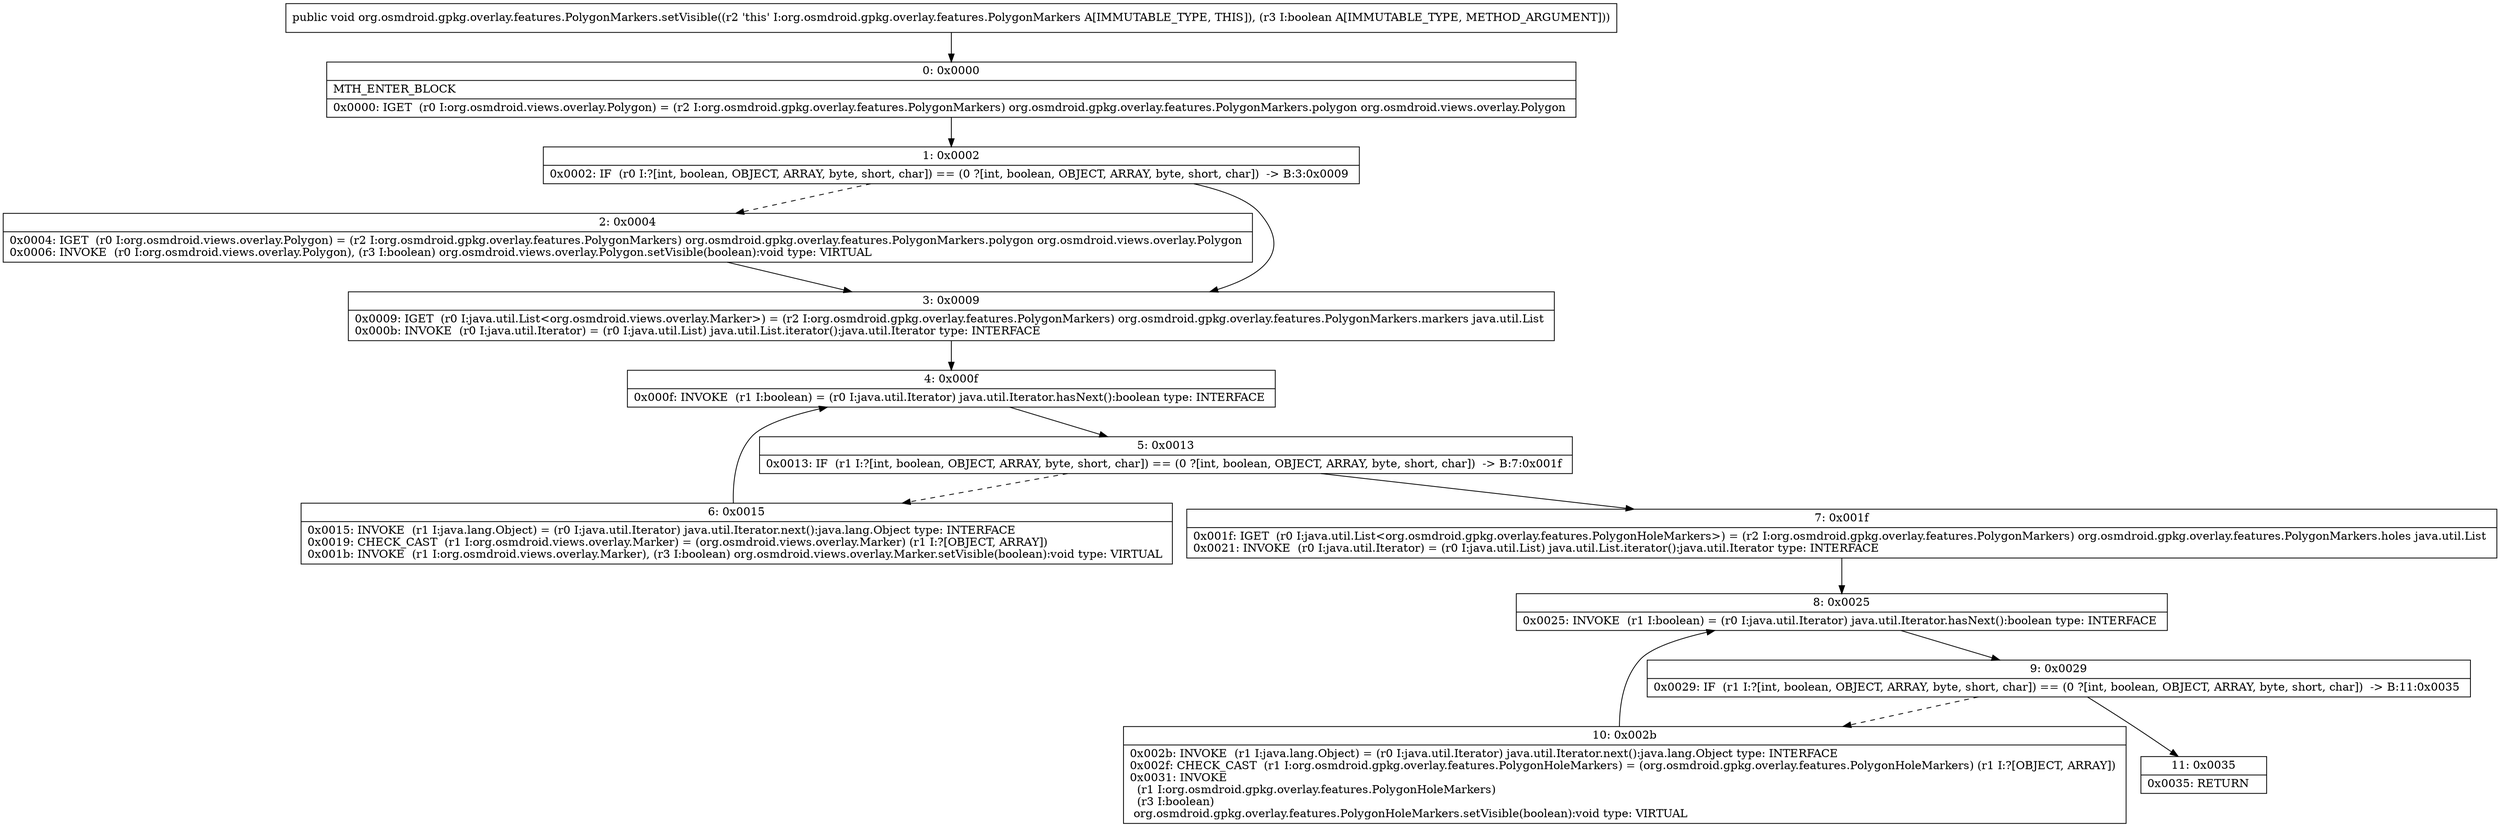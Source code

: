 digraph "CFG fororg.osmdroid.gpkg.overlay.features.PolygonMarkers.setVisible(Z)V" {
Node_0 [shape=record,label="{0\:\ 0x0000|MTH_ENTER_BLOCK\l|0x0000: IGET  (r0 I:org.osmdroid.views.overlay.Polygon) = (r2 I:org.osmdroid.gpkg.overlay.features.PolygonMarkers) org.osmdroid.gpkg.overlay.features.PolygonMarkers.polygon org.osmdroid.views.overlay.Polygon \l}"];
Node_1 [shape=record,label="{1\:\ 0x0002|0x0002: IF  (r0 I:?[int, boolean, OBJECT, ARRAY, byte, short, char]) == (0 ?[int, boolean, OBJECT, ARRAY, byte, short, char])  \-\> B:3:0x0009 \l}"];
Node_2 [shape=record,label="{2\:\ 0x0004|0x0004: IGET  (r0 I:org.osmdroid.views.overlay.Polygon) = (r2 I:org.osmdroid.gpkg.overlay.features.PolygonMarkers) org.osmdroid.gpkg.overlay.features.PolygonMarkers.polygon org.osmdroid.views.overlay.Polygon \l0x0006: INVOKE  (r0 I:org.osmdroid.views.overlay.Polygon), (r3 I:boolean) org.osmdroid.views.overlay.Polygon.setVisible(boolean):void type: VIRTUAL \l}"];
Node_3 [shape=record,label="{3\:\ 0x0009|0x0009: IGET  (r0 I:java.util.List\<org.osmdroid.views.overlay.Marker\>) = (r2 I:org.osmdroid.gpkg.overlay.features.PolygonMarkers) org.osmdroid.gpkg.overlay.features.PolygonMarkers.markers java.util.List \l0x000b: INVOKE  (r0 I:java.util.Iterator) = (r0 I:java.util.List) java.util.List.iterator():java.util.Iterator type: INTERFACE \l}"];
Node_4 [shape=record,label="{4\:\ 0x000f|0x000f: INVOKE  (r1 I:boolean) = (r0 I:java.util.Iterator) java.util.Iterator.hasNext():boolean type: INTERFACE \l}"];
Node_5 [shape=record,label="{5\:\ 0x0013|0x0013: IF  (r1 I:?[int, boolean, OBJECT, ARRAY, byte, short, char]) == (0 ?[int, boolean, OBJECT, ARRAY, byte, short, char])  \-\> B:7:0x001f \l}"];
Node_6 [shape=record,label="{6\:\ 0x0015|0x0015: INVOKE  (r1 I:java.lang.Object) = (r0 I:java.util.Iterator) java.util.Iterator.next():java.lang.Object type: INTERFACE \l0x0019: CHECK_CAST  (r1 I:org.osmdroid.views.overlay.Marker) = (org.osmdroid.views.overlay.Marker) (r1 I:?[OBJECT, ARRAY]) \l0x001b: INVOKE  (r1 I:org.osmdroid.views.overlay.Marker), (r3 I:boolean) org.osmdroid.views.overlay.Marker.setVisible(boolean):void type: VIRTUAL \l}"];
Node_7 [shape=record,label="{7\:\ 0x001f|0x001f: IGET  (r0 I:java.util.List\<org.osmdroid.gpkg.overlay.features.PolygonHoleMarkers\>) = (r2 I:org.osmdroid.gpkg.overlay.features.PolygonMarkers) org.osmdroid.gpkg.overlay.features.PolygonMarkers.holes java.util.List \l0x0021: INVOKE  (r0 I:java.util.Iterator) = (r0 I:java.util.List) java.util.List.iterator():java.util.Iterator type: INTERFACE \l}"];
Node_8 [shape=record,label="{8\:\ 0x0025|0x0025: INVOKE  (r1 I:boolean) = (r0 I:java.util.Iterator) java.util.Iterator.hasNext():boolean type: INTERFACE \l}"];
Node_9 [shape=record,label="{9\:\ 0x0029|0x0029: IF  (r1 I:?[int, boolean, OBJECT, ARRAY, byte, short, char]) == (0 ?[int, boolean, OBJECT, ARRAY, byte, short, char])  \-\> B:11:0x0035 \l}"];
Node_10 [shape=record,label="{10\:\ 0x002b|0x002b: INVOKE  (r1 I:java.lang.Object) = (r0 I:java.util.Iterator) java.util.Iterator.next():java.lang.Object type: INTERFACE \l0x002f: CHECK_CAST  (r1 I:org.osmdroid.gpkg.overlay.features.PolygonHoleMarkers) = (org.osmdroid.gpkg.overlay.features.PolygonHoleMarkers) (r1 I:?[OBJECT, ARRAY]) \l0x0031: INVOKE  \l  (r1 I:org.osmdroid.gpkg.overlay.features.PolygonHoleMarkers)\l  (r3 I:boolean)\l org.osmdroid.gpkg.overlay.features.PolygonHoleMarkers.setVisible(boolean):void type: VIRTUAL \l}"];
Node_11 [shape=record,label="{11\:\ 0x0035|0x0035: RETURN   \l}"];
MethodNode[shape=record,label="{public void org.osmdroid.gpkg.overlay.features.PolygonMarkers.setVisible((r2 'this' I:org.osmdroid.gpkg.overlay.features.PolygonMarkers A[IMMUTABLE_TYPE, THIS]), (r3 I:boolean A[IMMUTABLE_TYPE, METHOD_ARGUMENT])) }"];
MethodNode -> Node_0;
Node_0 -> Node_1;
Node_1 -> Node_2[style=dashed];
Node_1 -> Node_3;
Node_2 -> Node_3;
Node_3 -> Node_4;
Node_4 -> Node_5;
Node_5 -> Node_6[style=dashed];
Node_5 -> Node_7;
Node_6 -> Node_4;
Node_7 -> Node_8;
Node_8 -> Node_9;
Node_9 -> Node_10[style=dashed];
Node_9 -> Node_11;
Node_10 -> Node_8;
}


